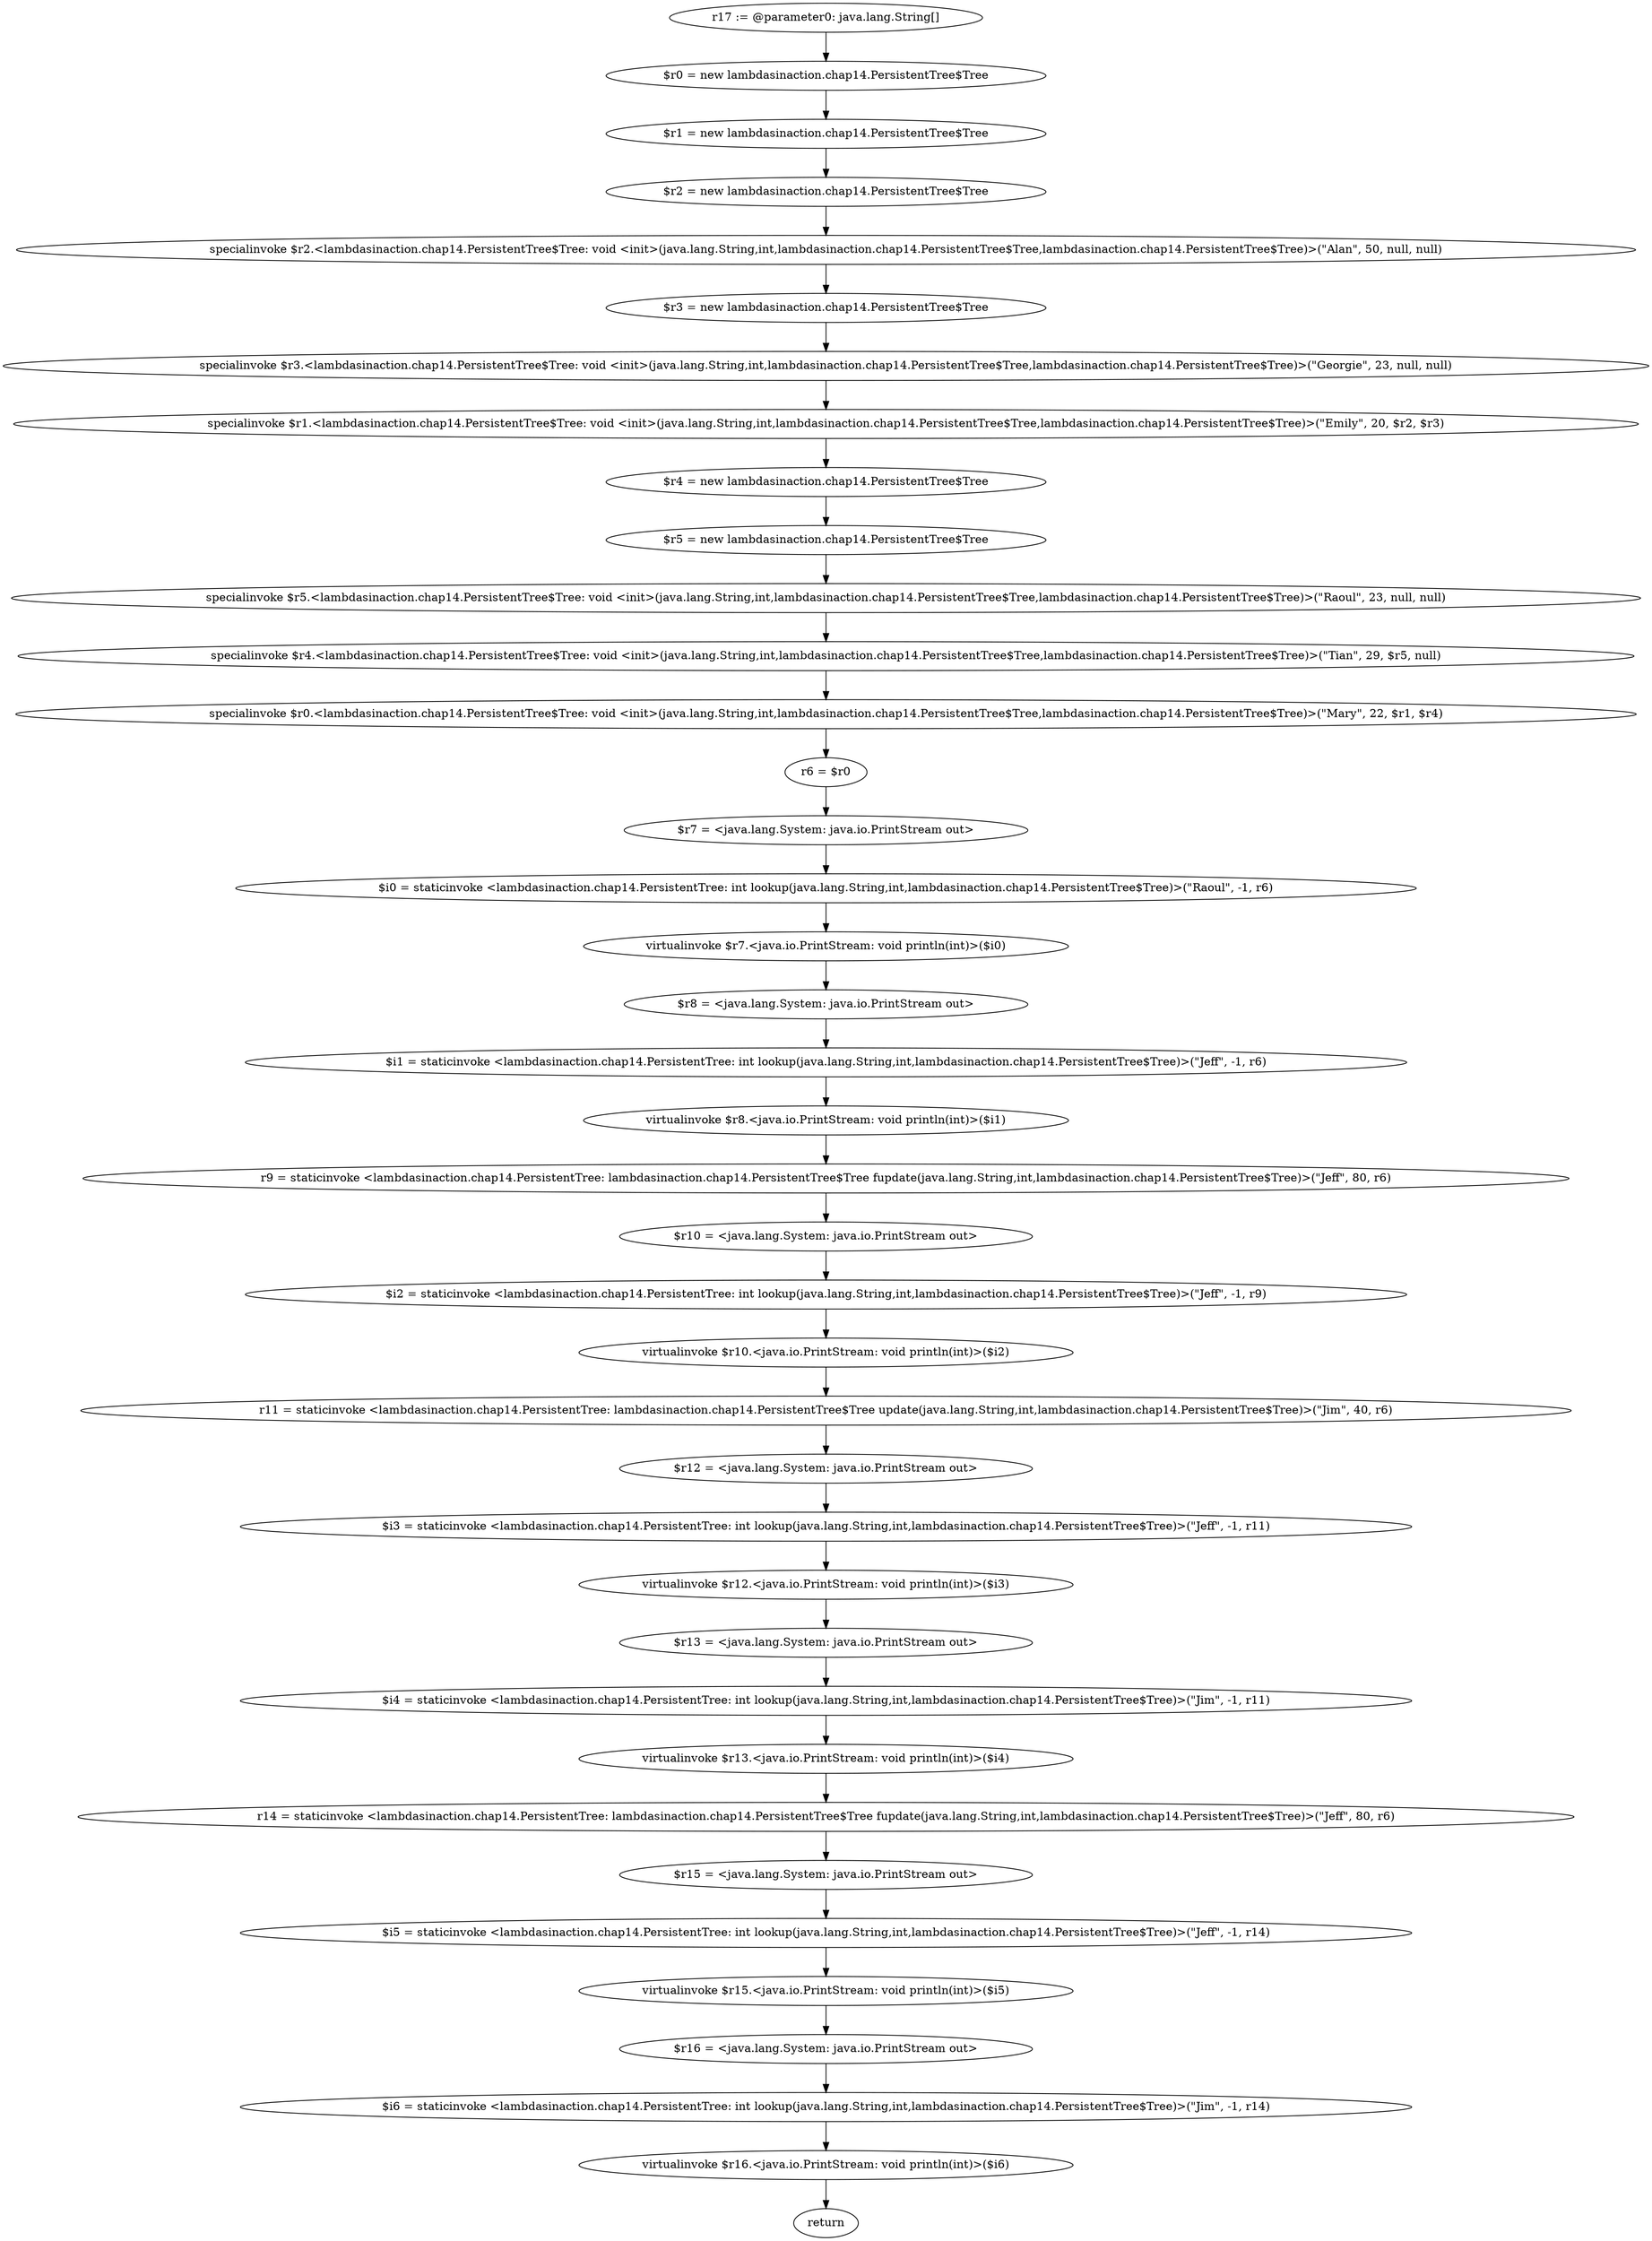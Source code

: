 digraph "unitGraph" {
    "r17 := @parameter0: java.lang.String[]"
    "$r0 = new lambdasinaction.chap14.PersistentTree$Tree"
    "$r1 = new lambdasinaction.chap14.PersistentTree$Tree"
    "$r2 = new lambdasinaction.chap14.PersistentTree$Tree"
    "specialinvoke $r2.<lambdasinaction.chap14.PersistentTree$Tree: void <init>(java.lang.String,int,lambdasinaction.chap14.PersistentTree$Tree,lambdasinaction.chap14.PersistentTree$Tree)>(\"Alan\", 50, null, null)"
    "$r3 = new lambdasinaction.chap14.PersistentTree$Tree"
    "specialinvoke $r3.<lambdasinaction.chap14.PersistentTree$Tree: void <init>(java.lang.String,int,lambdasinaction.chap14.PersistentTree$Tree,lambdasinaction.chap14.PersistentTree$Tree)>(\"Georgie\", 23, null, null)"
    "specialinvoke $r1.<lambdasinaction.chap14.PersistentTree$Tree: void <init>(java.lang.String,int,lambdasinaction.chap14.PersistentTree$Tree,lambdasinaction.chap14.PersistentTree$Tree)>(\"Emily\", 20, $r2, $r3)"
    "$r4 = new lambdasinaction.chap14.PersistentTree$Tree"
    "$r5 = new lambdasinaction.chap14.PersistentTree$Tree"
    "specialinvoke $r5.<lambdasinaction.chap14.PersistentTree$Tree: void <init>(java.lang.String,int,lambdasinaction.chap14.PersistentTree$Tree,lambdasinaction.chap14.PersistentTree$Tree)>(\"Raoul\", 23, null, null)"
    "specialinvoke $r4.<lambdasinaction.chap14.PersistentTree$Tree: void <init>(java.lang.String,int,lambdasinaction.chap14.PersistentTree$Tree,lambdasinaction.chap14.PersistentTree$Tree)>(\"Tian\", 29, $r5, null)"
    "specialinvoke $r0.<lambdasinaction.chap14.PersistentTree$Tree: void <init>(java.lang.String,int,lambdasinaction.chap14.PersistentTree$Tree,lambdasinaction.chap14.PersistentTree$Tree)>(\"Mary\", 22, $r1, $r4)"
    "r6 = $r0"
    "$r7 = <java.lang.System: java.io.PrintStream out>"
    "$i0 = staticinvoke <lambdasinaction.chap14.PersistentTree: int lookup(java.lang.String,int,lambdasinaction.chap14.PersistentTree$Tree)>(\"Raoul\", -1, r6)"
    "virtualinvoke $r7.<java.io.PrintStream: void println(int)>($i0)"
    "$r8 = <java.lang.System: java.io.PrintStream out>"
    "$i1 = staticinvoke <lambdasinaction.chap14.PersistentTree: int lookup(java.lang.String,int,lambdasinaction.chap14.PersistentTree$Tree)>(\"Jeff\", -1, r6)"
    "virtualinvoke $r8.<java.io.PrintStream: void println(int)>($i1)"
    "r9 = staticinvoke <lambdasinaction.chap14.PersistentTree: lambdasinaction.chap14.PersistentTree$Tree fupdate(java.lang.String,int,lambdasinaction.chap14.PersistentTree$Tree)>(\"Jeff\", 80, r6)"
    "$r10 = <java.lang.System: java.io.PrintStream out>"
    "$i2 = staticinvoke <lambdasinaction.chap14.PersistentTree: int lookup(java.lang.String,int,lambdasinaction.chap14.PersistentTree$Tree)>(\"Jeff\", -1, r9)"
    "virtualinvoke $r10.<java.io.PrintStream: void println(int)>($i2)"
    "r11 = staticinvoke <lambdasinaction.chap14.PersistentTree: lambdasinaction.chap14.PersistentTree$Tree update(java.lang.String,int,lambdasinaction.chap14.PersistentTree$Tree)>(\"Jim\", 40, r6)"
    "$r12 = <java.lang.System: java.io.PrintStream out>"
    "$i3 = staticinvoke <lambdasinaction.chap14.PersistentTree: int lookup(java.lang.String,int,lambdasinaction.chap14.PersistentTree$Tree)>(\"Jeff\", -1, r11)"
    "virtualinvoke $r12.<java.io.PrintStream: void println(int)>($i3)"
    "$r13 = <java.lang.System: java.io.PrintStream out>"
    "$i4 = staticinvoke <lambdasinaction.chap14.PersistentTree: int lookup(java.lang.String,int,lambdasinaction.chap14.PersistentTree$Tree)>(\"Jim\", -1, r11)"
    "virtualinvoke $r13.<java.io.PrintStream: void println(int)>($i4)"
    "r14 = staticinvoke <lambdasinaction.chap14.PersistentTree: lambdasinaction.chap14.PersistentTree$Tree fupdate(java.lang.String,int,lambdasinaction.chap14.PersistentTree$Tree)>(\"Jeff\", 80, r6)"
    "$r15 = <java.lang.System: java.io.PrintStream out>"
    "$i5 = staticinvoke <lambdasinaction.chap14.PersistentTree: int lookup(java.lang.String,int,lambdasinaction.chap14.PersistentTree$Tree)>(\"Jeff\", -1, r14)"
    "virtualinvoke $r15.<java.io.PrintStream: void println(int)>($i5)"
    "$r16 = <java.lang.System: java.io.PrintStream out>"
    "$i6 = staticinvoke <lambdasinaction.chap14.PersistentTree: int lookup(java.lang.String,int,lambdasinaction.chap14.PersistentTree$Tree)>(\"Jim\", -1, r14)"
    "virtualinvoke $r16.<java.io.PrintStream: void println(int)>($i6)"
    "return"
    "r17 := @parameter0: java.lang.String[]"->"$r0 = new lambdasinaction.chap14.PersistentTree$Tree";
    "$r0 = new lambdasinaction.chap14.PersistentTree$Tree"->"$r1 = new lambdasinaction.chap14.PersistentTree$Tree";
    "$r1 = new lambdasinaction.chap14.PersistentTree$Tree"->"$r2 = new lambdasinaction.chap14.PersistentTree$Tree";
    "$r2 = new lambdasinaction.chap14.PersistentTree$Tree"->"specialinvoke $r2.<lambdasinaction.chap14.PersistentTree$Tree: void <init>(java.lang.String,int,lambdasinaction.chap14.PersistentTree$Tree,lambdasinaction.chap14.PersistentTree$Tree)>(\"Alan\", 50, null, null)";
    "specialinvoke $r2.<lambdasinaction.chap14.PersistentTree$Tree: void <init>(java.lang.String,int,lambdasinaction.chap14.PersistentTree$Tree,lambdasinaction.chap14.PersistentTree$Tree)>(\"Alan\", 50, null, null)"->"$r3 = new lambdasinaction.chap14.PersistentTree$Tree";
    "$r3 = new lambdasinaction.chap14.PersistentTree$Tree"->"specialinvoke $r3.<lambdasinaction.chap14.PersistentTree$Tree: void <init>(java.lang.String,int,lambdasinaction.chap14.PersistentTree$Tree,lambdasinaction.chap14.PersistentTree$Tree)>(\"Georgie\", 23, null, null)";
    "specialinvoke $r3.<lambdasinaction.chap14.PersistentTree$Tree: void <init>(java.lang.String,int,lambdasinaction.chap14.PersistentTree$Tree,lambdasinaction.chap14.PersistentTree$Tree)>(\"Georgie\", 23, null, null)"->"specialinvoke $r1.<lambdasinaction.chap14.PersistentTree$Tree: void <init>(java.lang.String,int,lambdasinaction.chap14.PersistentTree$Tree,lambdasinaction.chap14.PersistentTree$Tree)>(\"Emily\", 20, $r2, $r3)";
    "specialinvoke $r1.<lambdasinaction.chap14.PersistentTree$Tree: void <init>(java.lang.String,int,lambdasinaction.chap14.PersistentTree$Tree,lambdasinaction.chap14.PersistentTree$Tree)>(\"Emily\", 20, $r2, $r3)"->"$r4 = new lambdasinaction.chap14.PersistentTree$Tree";
    "$r4 = new lambdasinaction.chap14.PersistentTree$Tree"->"$r5 = new lambdasinaction.chap14.PersistentTree$Tree";
    "$r5 = new lambdasinaction.chap14.PersistentTree$Tree"->"specialinvoke $r5.<lambdasinaction.chap14.PersistentTree$Tree: void <init>(java.lang.String,int,lambdasinaction.chap14.PersistentTree$Tree,lambdasinaction.chap14.PersistentTree$Tree)>(\"Raoul\", 23, null, null)";
    "specialinvoke $r5.<lambdasinaction.chap14.PersistentTree$Tree: void <init>(java.lang.String,int,lambdasinaction.chap14.PersistentTree$Tree,lambdasinaction.chap14.PersistentTree$Tree)>(\"Raoul\", 23, null, null)"->"specialinvoke $r4.<lambdasinaction.chap14.PersistentTree$Tree: void <init>(java.lang.String,int,lambdasinaction.chap14.PersistentTree$Tree,lambdasinaction.chap14.PersistentTree$Tree)>(\"Tian\", 29, $r5, null)";
    "specialinvoke $r4.<lambdasinaction.chap14.PersistentTree$Tree: void <init>(java.lang.String,int,lambdasinaction.chap14.PersistentTree$Tree,lambdasinaction.chap14.PersistentTree$Tree)>(\"Tian\", 29, $r5, null)"->"specialinvoke $r0.<lambdasinaction.chap14.PersistentTree$Tree: void <init>(java.lang.String,int,lambdasinaction.chap14.PersistentTree$Tree,lambdasinaction.chap14.PersistentTree$Tree)>(\"Mary\", 22, $r1, $r4)";
    "specialinvoke $r0.<lambdasinaction.chap14.PersistentTree$Tree: void <init>(java.lang.String,int,lambdasinaction.chap14.PersistentTree$Tree,lambdasinaction.chap14.PersistentTree$Tree)>(\"Mary\", 22, $r1, $r4)"->"r6 = $r0";
    "r6 = $r0"->"$r7 = <java.lang.System: java.io.PrintStream out>";
    "$r7 = <java.lang.System: java.io.PrintStream out>"->"$i0 = staticinvoke <lambdasinaction.chap14.PersistentTree: int lookup(java.lang.String,int,lambdasinaction.chap14.PersistentTree$Tree)>(\"Raoul\", -1, r6)";
    "$i0 = staticinvoke <lambdasinaction.chap14.PersistentTree: int lookup(java.lang.String,int,lambdasinaction.chap14.PersistentTree$Tree)>(\"Raoul\", -1, r6)"->"virtualinvoke $r7.<java.io.PrintStream: void println(int)>($i0)";
    "virtualinvoke $r7.<java.io.PrintStream: void println(int)>($i0)"->"$r8 = <java.lang.System: java.io.PrintStream out>";
    "$r8 = <java.lang.System: java.io.PrintStream out>"->"$i1 = staticinvoke <lambdasinaction.chap14.PersistentTree: int lookup(java.lang.String,int,lambdasinaction.chap14.PersistentTree$Tree)>(\"Jeff\", -1, r6)";
    "$i1 = staticinvoke <lambdasinaction.chap14.PersistentTree: int lookup(java.lang.String,int,lambdasinaction.chap14.PersistentTree$Tree)>(\"Jeff\", -1, r6)"->"virtualinvoke $r8.<java.io.PrintStream: void println(int)>($i1)";
    "virtualinvoke $r8.<java.io.PrintStream: void println(int)>($i1)"->"r9 = staticinvoke <lambdasinaction.chap14.PersistentTree: lambdasinaction.chap14.PersistentTree$Tree fupdate(java.lang.String,int,lambdasinaction.chap14.PersistentTree$Tree)>(\"Jeff\", 80, r6)";
    "r9 = staticinvoke <lambdasinaction.chap14.PersistentTree: lambdasinaction.chap14.PersistentTree$Tree fupdate(java.lang.String,int,lambdasinaction.chap14.PersistentTree$Tree)>(\"Jeff\", 80, r6)"->"$r10 = <java.lang.System: java.io.PrintStream out>";
    "$r10 = <java.lang.System: java.io.PrintStream out>"->"$i2 = staticinvoke <lambdasinaction.chap14.PersistentTree: int lookup(java.lang.String,int,lambdasinaction.chap14.PersistentTree$Tree)>(\"Jeff\", -1, r9)";
    "$i2 = staticinvoke <lambdasinaction.chap14.PersistentTree: int lookup(java.lang.String,int,lambdasinaction.chap14.PersistentTree$Tree)>(\"Jeff\", -1, r9)"->"virtualinvoke $r10.<java.io.PrintStream: void println(int)>($i2)";
    "virtualinvoke $r10.<java.io.PrintStream: void println(int)>($i2)"->"r11 = staticinvoke <lambdasinaction.chap14.PersistentTree: lambdasinaction.chap14.PersistentTree$Tree update(java.lang.String,int,lambdasinaction.chap14.PersistentTree$Tree)>(\"Jim\", 40, r6)";
    "r11 = staticinvoke <lambdasinaction.chap14.PersistentTree: lambdasinaction.chap14.PersistentTree$Tree update(java.lang.String,int,lambdasinaction.chap14.PersistentTree$Tree)>(\"Jim\", 40, r6)"->"$r12 = <java.lang.System: java.io.PrintStream out>";
    "$r12 = <java.lang.System: java.io.PrintStream out>"->"$i3 = staticinvoke <lambdasinaction.chap14.PersistentTree: int lookup(java.lang.String,int,lambdasinaction.chap14.PersistentTree$Tree)>(\"Jeff\", -1, r11)";
    "$i3 = staticinvoke <lambdasinaction.chap14.PersistentTree: int lookup(java.lang.String,int,lambdasinaction.chap14.PersistentTree$Tree)>(\"Jeff\", -1, r11)"->"virtualinvoke $r12.<java.io.PrintStream: void println(int)>($i3)";
    "virtualinvoke $r12.<java.io.PrintStream: void println(int)>($i3)"->"$r13 = <java.lang.System: java.io.PrintStream out>";
    "$r13 = <java.lang.System: java.io.PrintStream out>"->"$i4 = staticinvoke <lambdasinaction.chap14.PersistentTree: int lookup(java.lang.String,int,lambdasinaction.chap14.PersistentTree$Tree)>(\"Jim\", -1, r11)";
    "$i4 = staticinvoke <lambdasinaction.chap14.PersistentTree: int lookup(java.lang.String,int,lambdasinaction.chap14.PersistentTree$Tree)>(\"Jim\", -1, r11)"->"virtualinvoke $r13.<java.io.PrintStream: void println(int)>($i4)";
    "virtualinvoke $r13.<java.io.PrintStream: void println(int)>($i4)"->"r14 = staticinvoke <lambdasinaction.chap14.PersistentTree: lambdasinaction.chap14.PersistentTree$Tree fupdate(java.lang.String,int,lambdasinaction.chap14.PersistentTree$Tree)>(\"Jeff\", 80, r6)";
    "r14 = staticinvoke <lambdasinaction.chap14.PersistentTree: lambdasinaction.chap14.PersistentTree$Tree fupdate(java.lang.String,int,lambdasinaction.chap14.PersistentTree$Tree)>(\"Jeff\", 80, r6)"->"$r15 = <java.lang.System: java.io.PrintStream out>";
    "$r15 = <java.lang.System: java.io.PrintStream out>"->"$i5 = staticinvoke <lambdasinaction.chap14.PersistentTree: int lookup(java.lang.String,int,lambdasinaction.chap14.PersistentTree$Tree)>(\"Jeff\", -1, r14)";
    "$i5 = staticinvoke <lambdasinaction.chap14.PersistentTree: int lookup(java.lang.String,int,lambdasinaction.chap14.PersistentTree$Tree)>(\"Jeff\", -1, r14)"->"virtualinvoke $r15.<java.io.PrintStream: void println(int)>($i5)";
    "virtualinvoke $r15.<java.io.PrintStream: void println(int)>($i5)"->"$r16 = <java.lang.System: java.io.PrintStream out>";
    "$r16 = <java.lang.System: java.io.PrintStream out>"->"$i6 = staticinvoke <lambdasinaction.chap14.PersistentTree: int lookup(java.lang.String,int,lambdasinaction.chap14.PersistentTree$Tree)>(\"Jim\", -1, r14)";
    "$i6 = staticinvoke <lambdasinaction.chap14.PersistentTree: int lookup(java.lang.String,int,lambdasinaction.chap14.PersistentTree$Tree)>(\"Jim\", -1, r14)"->"virtualinvoke $r16.<java.io.PrintStream: void println(int)>($i6)";
    "virtualinvoke $r16.<java.io.PrintStream: void println(int)>($i6)"->"return";
}

